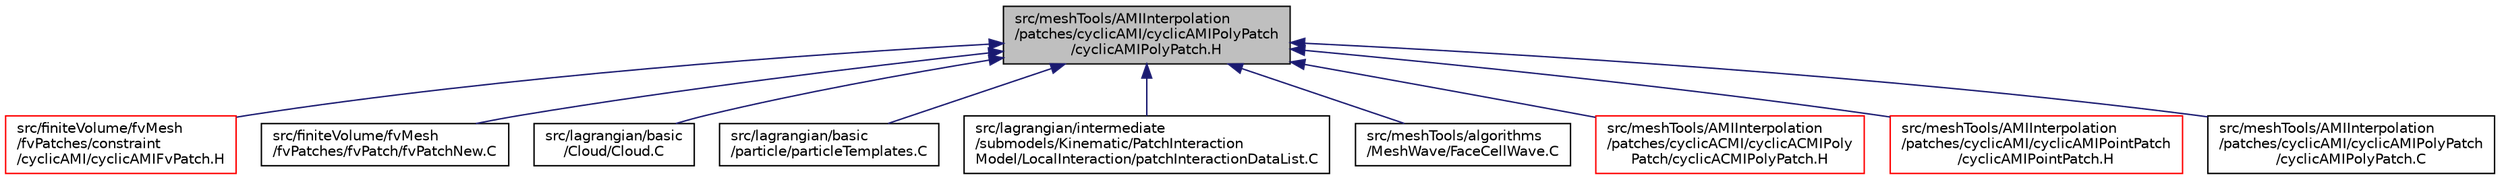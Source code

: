 digraph "src/meshTools/AMIInterpolation/patches/cyclicAMI/cyclicAMIPolyPatch/cyclicAMIPolyPatch.H"
{
  bgcolor="transparent";
  edge [fontname="Helvetica",fontsize="10",labelfontname="Helvetica",labelfontsize="10"];
  node [fontname="Helvetica",fontsize="10",shape=record];
  Node222 [label="src/meshTools/AMIInterpolation\l/patches/cyclicAMI/cyclicAMIPolyPatch\l/cyclicAMIPolyPatch.H",height=0.2,width=0.4,color="black", fillcolor="grey75", style="filled", fontcolor="black"];
  Node222 -> Node223 [dir="back",color="midnightblue",fontsize="10",style="solid",fontname="Helvetica"];
  Node223 [label="src/finiteVolume/fvMesh\l/fvPatches/constraint\l/cyclicAMI/cyclicAMIFvPatch.H",height=0.2,width=0.4,color="red",URL="$a03776.html"];
  Node222 -> Node249 [dir="back",color="midnightblue",fontsize="10",style="solid",fontname="Helvetica"];
  Node249 [label="src/finiteVolume/fvMesh\l/fvPatches/fvPatch/fvPatchNew.C",height=0.2,width=0.4,color="black",URL="$a03875.html"];
  Node222 -> Node250 [dir="back",color="midnightblue",fontsize="10",style="solid",fontname="Helvetica"];
  Node250 [label="src/lagrangian/basic\l/Cloud/Cloud.C",height=0.2,width=0.4,color="black",URL="$a05522.html"];
  Node222 -> Node251 [dir="back",color="midnightblue",fontsize="10",style="solid",fontname="Helvetica"];
  Node251 [label="src/lagrangian/basic\l/particle/particleTemplates.C",height=0.2,width=0.4,color="black",URL="$a05579.html"];
  Node222 -> Node252 [dir="back",color="midnightblue",fontsize="10",style="solid",fontname="Helvetica"];
  Node252 [label="src/lagrangian/intermediate\l/submodels/Kinematic/PatchInteraction\lModel/LocalInteraction/patchInteractionDataList.C",height=0.2,width=0.4,color="black",URL="$a06620.html"];
  Node222 -> Node253 [dir="back",color="midnightblue",fontsize="10",style="solid",fontname="Helvetica"];
  Node253 [label="src/meshTools/algorithms\l/MeshWave/FaceCellWave.C",height=0.2,width=0.4,color="black",URL="$a07850.html"];
  Node222 -> Node254 [dir="back",color="midnightblue",fontsize="10",style="solid",fontname="Helvetica"];
  Node254 [label="src/meshTools/AMIInterpolation\l/patches/cyclicACMI/cyclicACMIPoly\lPatch/cyclicACMIPolyPatch.H",height=0.2,width=0.4,color="red",URL="$a08051.html"];
  Node222 -> Node272 [dir="back",color="midnightblue",fontsize="10",style="solid",fontname="Helvetica"];
  Node272 [label="src/meshTools/AMIInterpolation\l/patches/cyclicAMI/cyclicAMIPointPatch\l/cyclicAMIPointPatch.H",height=0.2,width=0.4,color="red",URL="$a08072.html"];
  Node222 -> Node278 [dir="back",color="midnightblue",fontsize="10",style="solid",fontname="Helvetica"];
  Node278 [label="src/meshTools/AMIInterpolation\l/patches/cyclicAMI/cyclicAMIPolyPatch\l/cyclicAMIPolyPatch.C",height=0.2,width=0.4,color="black",URL="$a08087.html"];
}
